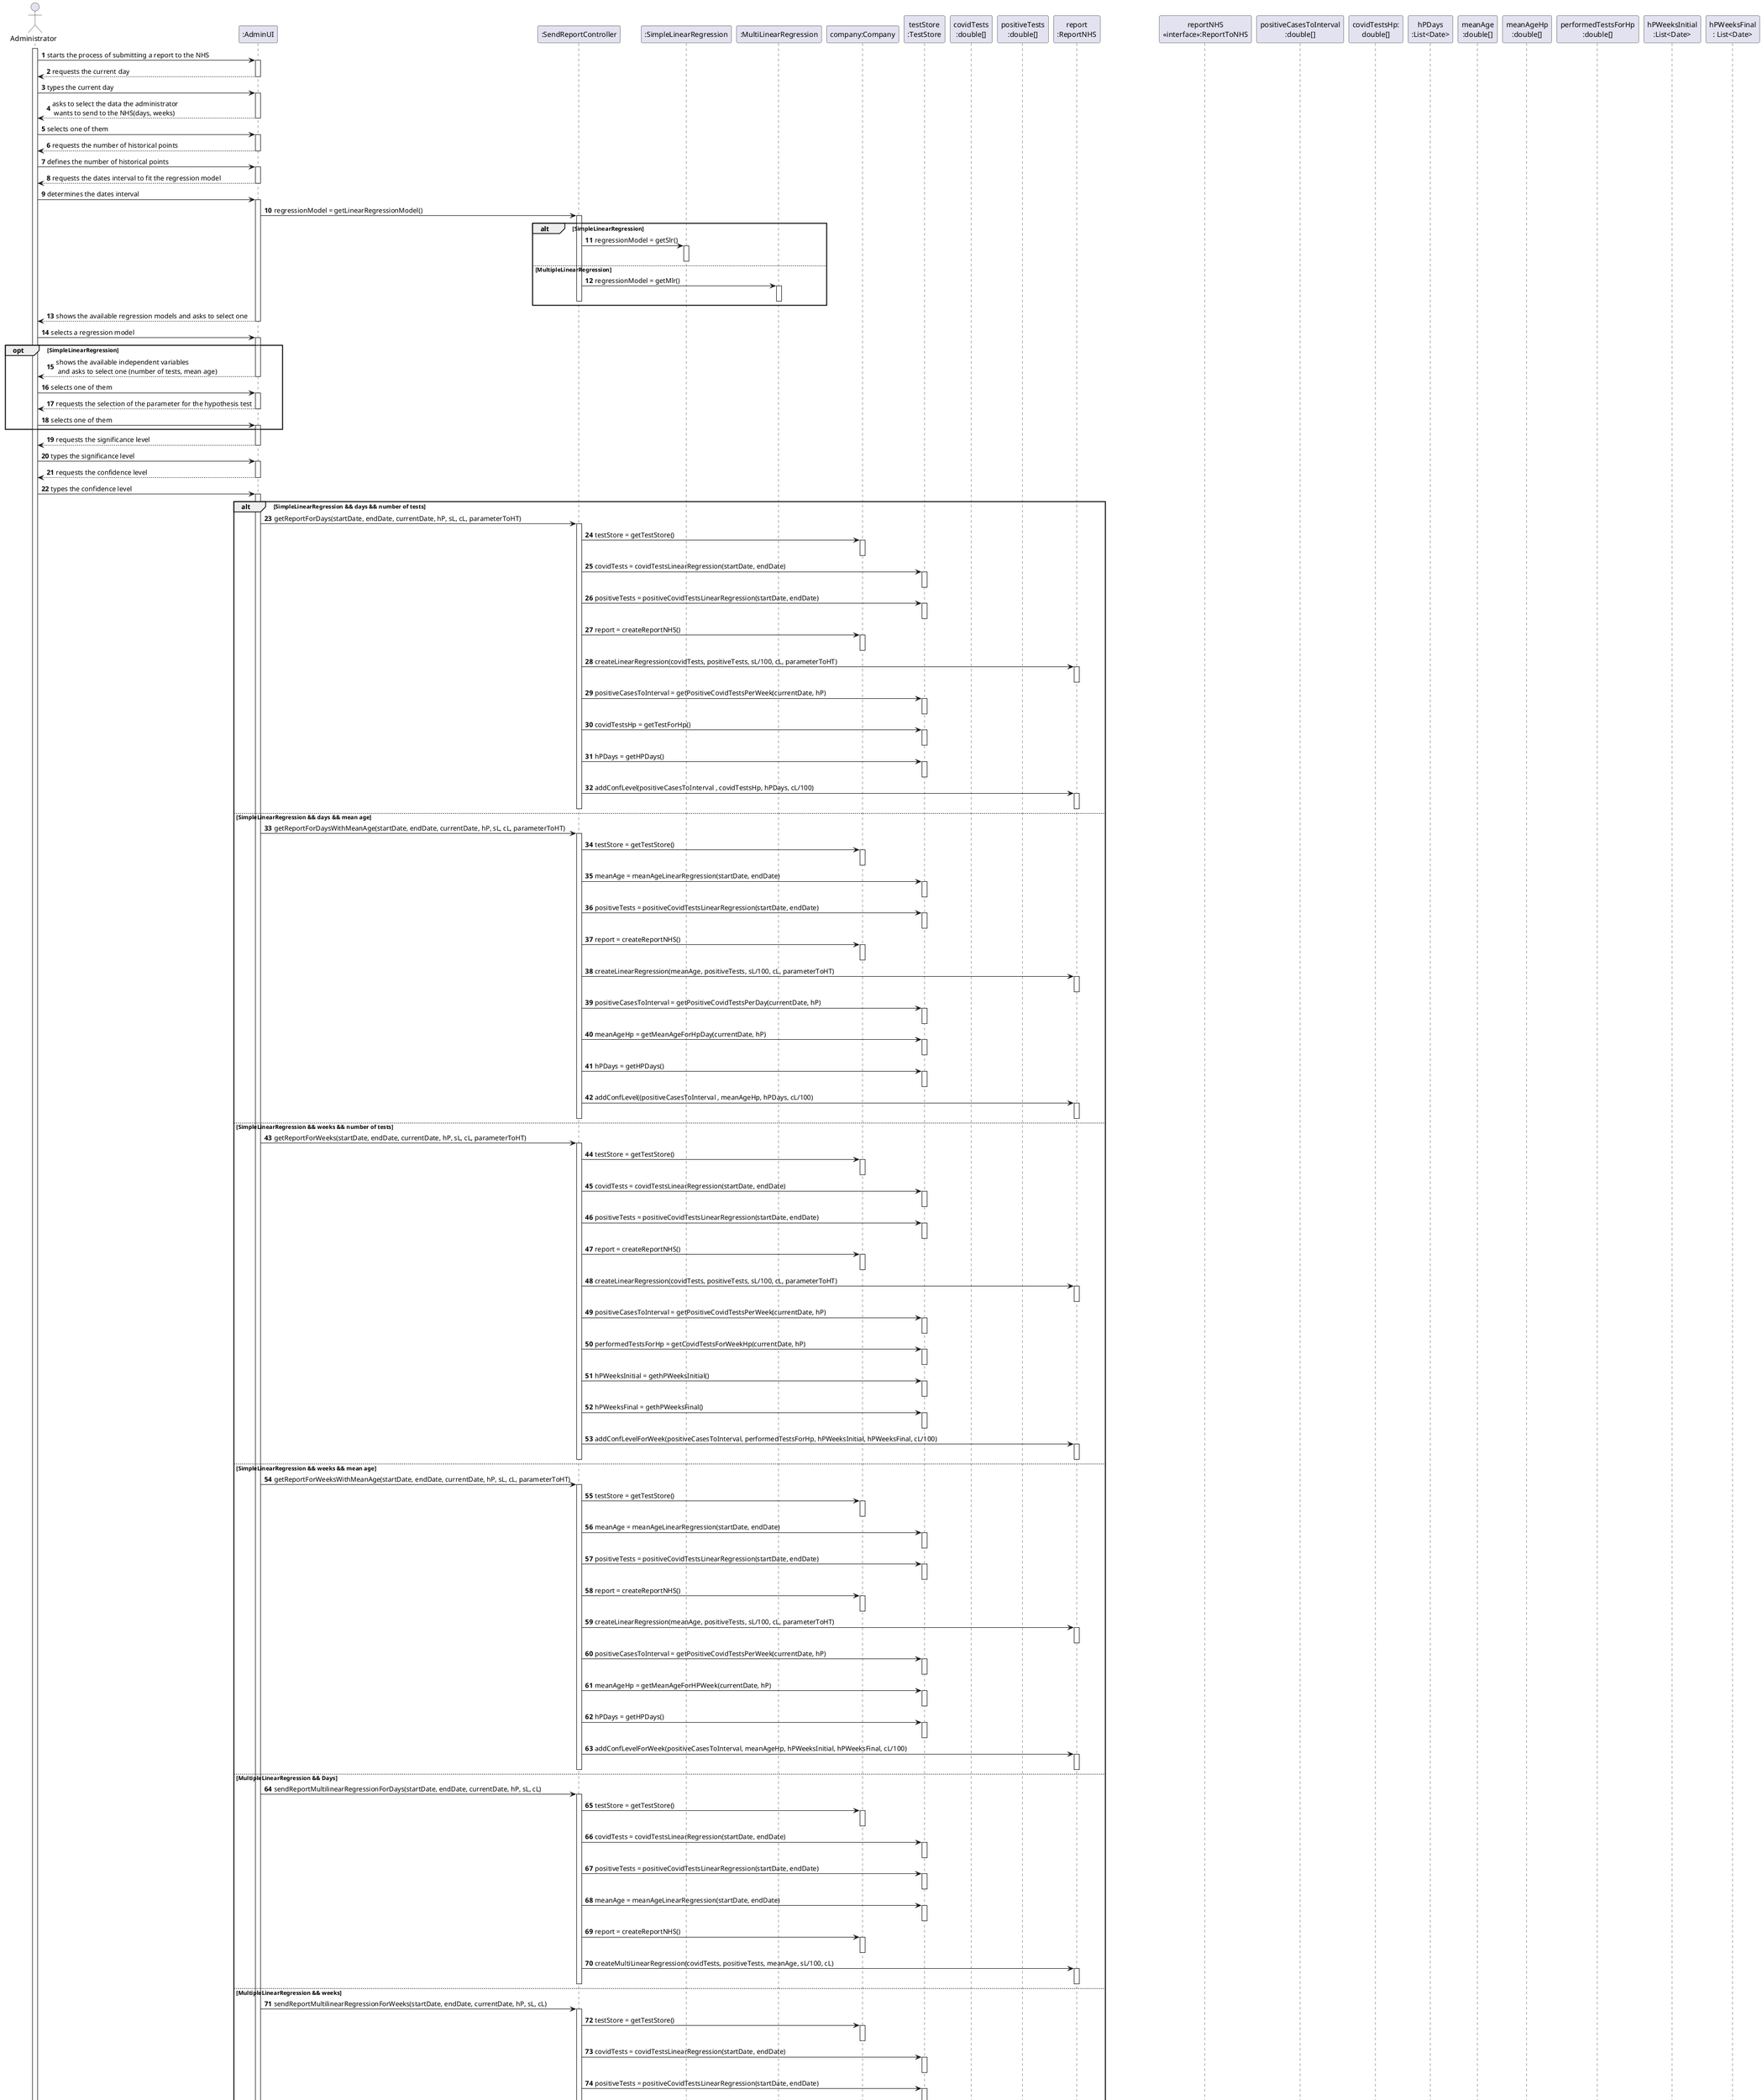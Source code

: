 @startuml
'https://plantuml.com/sequence-diagram

autonumber

actor "Administrator" as ADM
participant ":AdminUI" as UI
participant ":SendReportController" as CTRL
participant ":SimpleLinearRegression" as SLR
participant ":MultiLinearRegression" as MLR
participant "company:Company" as ML
participant "testStore\n:TestStore" as TSTORE
participant "covidTests\n:double[]"
participant "positiveTests\n:double[]"
participant "report\n:ReportNHS" as REPORT
participant "reportNHS\n<<interface>>:ReportToNHS" as REPORTINTERFACE
participant "positiveCasesToInterval\n:double[]"
participant "covidTestsHp:\ndouble[]"
participant "hPDays\n:List<Date>"
participant "meanAge\n:double[]"
participant "meanAgeHp\n:double[]"
participant "performedTestsForHp\n:double[]"
participant "hPWeeksInitial\n:List<Date>"
participant "hPWeeksFinal\n: List<Date>"


activate ADM

ADM -> UI: starts the process of submitting a report to the NHS
activate UI
UI --> ADM: requests the current day
deactivate UI
ADM -> UI: types the current day
activate UI
UI --> ADM: asks to select the data the administrator\n wants to send to the NHS(days, weeks)
deactivate UI
ADM -> UI: selects one of them
activate UI
UI --> ADM: requests the number of historical points
deactivate UI
ADM -> UI: defines the number of historical points
activate UI
UI --> ADM: requests the dates interval to fit the regression model
deactivate UI
ADM -> UI: determines the dates interval
activate UI
UI -> CTRL: regressionModel = getLinearRegressionModel()
activate CTRL
alt SimpleLinearRegression
CTRL -> SLR: regressionModel = getSlr()
activate SLR
deactivate SLR
else MultipleLinearRegression
CTRL -> MLR: regressionModel = getMlr()
activate MLR
deactivate MLR
deactivate CTRL
end
UI --> ADM: shows the available regression models and asks to select one
deactivate UI
ADM -> UI: selects a regression model
activate UI
opt SimpleLinearRegression
UI --> ADM: shows the available independent variables\n and asks to select one (number of tests, mean age)
deactivate UI
ADM -> UI: selects one of them
activate UI
UI --> ADM: requests the selection of the parameter for the hypothesis test
deactivate UI
ADM -> UI: selects one of them
activate UI
end
UI --> ADM: requests the significance level
deactivate UI
ADM -> UI: types the significance level
activate UI
UI --> ADM: requests the confidence level
deactivate UI
ADM -> UI: types the confidence level
activate UI
alt SimpleLinearRegression && days && number of tests
UI -> CTRL: getReportForDays(startDate, endDate, currentDate, hP, sL, cL, parameterToHT)
activate CTRL
CTRL -> ML: testStore = getTestStore()
activate ML
deactivate ML
CTRL -> TSTORE: covidTests = covidTestsLinearRegression(startDate, endDate)
activate TSTORE
deactivate TSTORE
CTRL -> TSTORE: positiveTests = positiveCovidTestsLinearRegression(startDate, endDate)
activate TSTORE
deactivate TSTORE
CTRL -> ML: report = createReportNHS()
activate ML
deactivate ML
CTRL -> REPORT: createLinearRegression(covidTests, positiveTests, sL/100, cL, parameterToHT)
activate REPORT
deactivate REPORT
CTRL -> TSTORE: positiveCasesToInterval = getPositiveCovidTestsPerWeek(currentDate, hP)
activate TSTORE
deactivate TSTORE
CTRL -> TSTORE: covidTestsHp = getTestForHp()
activate TSTORE
deactivate TSTORE
CTRL -> TSTORE: hPDays = getHPDays()
activate TSTORE
deactivate TSTORE
CTRL -> REPORT: addConfLevel(positiveCasesToInterval , covidTestsHp, hPDays, cL/100)
activate REPORT
deactivate REPORT
deactivate CTRL
else SimpleLinearRegression && days && mean age
UI -> CTRL: getReportForDaysWithMeanAge(startDate, endDate, currentDate, hP, sL, cL, parameterToHT)
activate CTRL
CTRL -> ML: testStore = getTestStore()
activate ML
deactivate ML
CTRL -> TSTORE: meanAge = meanAgeLinearRegression(startDate, endDate)
activate TSTORE
deactivate TSTORE
CTRL -> TSTORE: positiveTests = positiveCovidTestsLinearRegression(startDate, endDate)
activate TSTORE
deactivate TSTORE
CTRL -> ML: report = createReportNHS()
activate ML
deactivate ML
CTRL -> REPORT: createLinearRegression(meanAge, positiveTests, sL/100, cL, parameterToHT)
activate REPORT
deactivate REPORT
CTRL -> TSTORE: positiveCasesToInterval = getPositiveCovidTestsPerDay(currentDate, hP)
activate TSTORE
deactivate TSTORE
CTRL -> TSTORE: meanAgeHp = getMeanAgeForHpDay(currentDate, hP)
activate TSTORE
deactivate TSTORE
CTRL -> TSTORE: hPDays = getHPDays()
activate TSTORE
deactivate TSTORE
CTRL -> REPORT:addConfLevel((positiveCasesToInterval , meanAgeHp, hPDays, cL/100)
activate REPORT
deactivate REPORT
deactivate CTRL
else SimpleLinearRegression && weeks && number of tests
UI -> CTRL: getReportForWeeks(startDate, endDate, currentDate, hP, sL, cL, parameterToHT)
activate CTRL
CTRL -> ML: testStore = getTestStore()
activate ML
deactivate ML
CTRL -> TSTORE: covidTests = covidTestsLinearRegression(startDate, endDate)
activate TSTORE
deactivate TSTORE
CTRL -> TSTORE: positiveTests = positiveCovidTestsLinearRegression(startDate, endDate)
activate TSTORE
deactivate TSTORE
CTRL -> ML: report = createReportNHS()
activate ML
deactivate ML
CTRL -> REPORT: createLinearRegression(covidTests, positiveTests, sL/100, cL, parameterToHT)
activate REPORT
deactivate REPORT
CTRL -> TSTORE: positiveCasesToInterval = getPositiveCovidTestsPerWeek(currentDate, hP)
activate TSTORE
deactivate TSTORE
CTRL -> TSTORE: performedTestsForHp = getCovidTestsForWeekHp(currentDate, hP)
activate TSTORE
deactivate TSTORE
CTRL -> TSTORE: hPWeeksInitial = gethPWeeksInitial()
activate TSTORE
deactivate TSTORE
CTRL -> TSTORE: hPWeeksFinal = gethPWeeksFinal()
activate TSTORE
deactivate TSTORE
CTRL -> REPORT: addConfLevelForWeek(positiveCasesToInterval, performedTestsForHp, hPWeeksInitial, hPWeeksFinal, cL/100)
activate REPORT
deactivate REPORT
deactivate CTRL
else SimpleLinearRegression && weeks && mean age
UI -> CTRL: getReportForWeeksWithMeanAge(startDate, endDate, currentDate, hP, sL, cL, parameterToHT)
activate CTRL
CTRL -> ML: testStore = getTestStore()
activate ML
deactivate ML
CTRL -> TSTORE: meanAge = meanAgeLinearRegression(startDate, endDate)
activate TSTORE
deactivate TSTORE
CTRL -> TSTORE: positiveTests = positiveCovidTestsLinearRegression(startDate, endDate)
activate TSTORE
deactivate TSTORE
CTRL -> ML: report = createReportNHS()
activate ML
deactivate ML
CTRL -> REPORT: createLinearRegression(meanAge, positiveTests, sL/100, cL, parameterToHT)
activate REPORT
deactivate REPORT
CTRL -> TSTORE: positiveCasesToInterval = getPositiveCovidTestsPerWeek(currentDate, hP)
activate TSTORE
deactivate TSTORE
CTRL -> TSTORE: meanAgeHp = getMeanAgeForHPWeek(currentDate, hP)
activate TSTORE
deactivate TSTORE
CTRL -> TSTORE: hPDays = getHPDays()
activate TSTORE
deactivate TSTORE
CTRL -> REPORT: addConfLevelForWeek(positiveCasesToInterval, meanAgeHp, hPWeeksInitial, hPWeeksFinal, cL/100)
activate REPORT
deactivate REPORT
deactivate CTRL
else MultipleLinearRegression && Days
UI -> CTRL: sendReportMultilinearRegressionForDays(startDate, endDate, currentDate, hP, sL, cL)
activate CTRL
CTRL -> ML: testStore = getTestStore()
activate ML
deactivate ML
CTRL -> TSTORE: covidTests = covidTestsLinearRegression(startDate, endDate)
activate TSTORE
deactivate TSTORE
CTRL -> TSTORE: positiveTests = positiveCovidTestsLinearRegression(startDate, endDate)
activate TSTORE
deactivate TSTORE
CTRL -> TSTORE: meanAge = meanAgeLinearRegression(startDate, endDate)
activate TSTORE
deactivate TSTORE
CTRL -> ML: report = createReportNHS()
activate ML
deactivate ML
CTRL -> REPORT: createMultiLinearRegression(covidTests, positiveTests, meanAge, sL/100, cL)
activate REPORT
deactivate REPORT
deactivate CTRL
else MultipleLinearRegression && weeks
UI -> CTRL: sendReportMultilinearRegressionForWeeks(startDate, endDate, currentDate, hP, sL, cL)
activate CTRL
CTRL -> ML: testStore = getTestStore()
activate ML
deactivate ML
CTRL -> TSTORE: covidTests = covidTestsLinearRegression(startDate, endDate)
activate TSTORE
deactivate TSTORE
CTRL -> TSTORE: positiveTests = positiveCovidTestsLinearRegression(startDate, endDate)
activate TSTORE
deactivate TSTORE
CTRL -> TSTORE: meanAge = meanAgeLinearRegression(startDate, endDate)
activate TSTORE
deactivate TSTORE
CTRL -> ML: report = createReportNHS()
activate ML
deactivate ML
CTRL -> REPORT: createMultiLinearRegression(covidTests, positiveTests, meanAge, sL/100, cL)
activate REPORT
deactivate REPORT
deactivate CTRL
end
UI --> ADM: shows all data and requests for confirmation
deactivate UI
ADM -> UI: confirms all the data
activate UI
UI -> CTRL: sendReport()
activate CTRL
CTRL -> REPORT: sendReportNHS()
activate REPORT
REPORT -> REPORT: reportNHS = report = reportApi()
activate REPORT
deactivate REPORT
REPORT -> REPORTINTERFACE: writeUsingFileWriter(report)
activate REPORTINTERFACE
deactivate REPORT
deactivate REPORTINTERFACE
deactivate CTRL
UI --> ADM: informs operation success
deactivate UI

deactivate ADM
@enduml